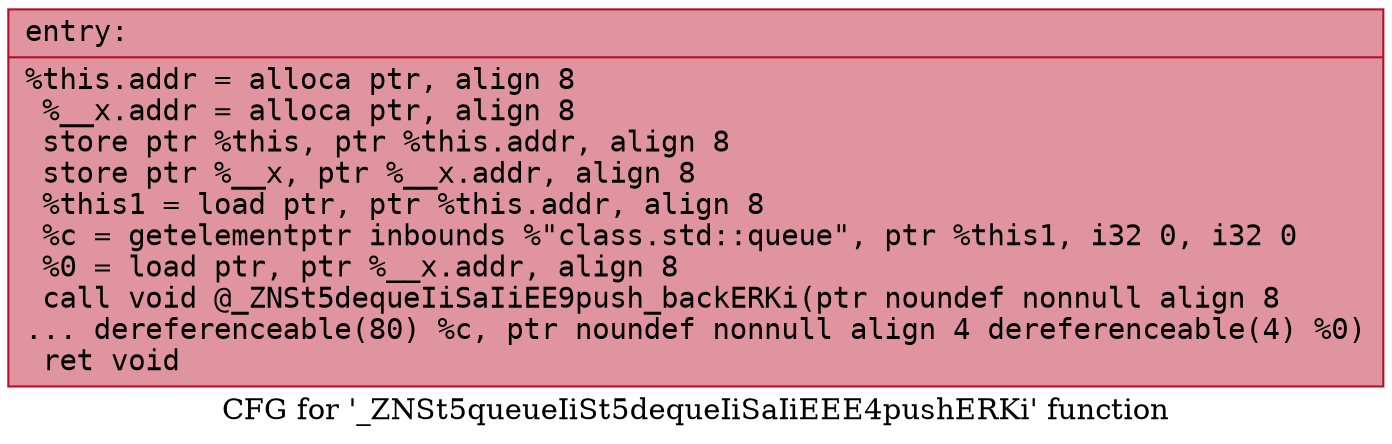 digraph "CFG for '_ZNSt5queueIiSt5dequeIiSaIiEEE4pushERKi' function" {
	label="CFG for '_ZNSt5queueIiSt5dequeIiSaIiEEE4pushERKi' function";

	Node0x5646193c8090 [shape=record,color="#b70d28ff", style=filled, fillcolor="#b70d2870" fontname="Courier",label="{entry:\l|  %this.addr = alloca ptr, align 8\l  %__x.addr = alloca ptr, align 8\l  store ptr %this, ptr %this.addr, align 8\l  store ptr %__x, ptr %__x.addr, align 8\l  %this1 = load ptr, ptr %this.addr, align 8\l  %c = getelementptr inbounds %\"class.std::queue\", ptr %this1, i32 0, i32 0\l  %0 = load ptr, ptr %__x.addr, align 8\l  call void @_ZNSt5dequeIiSaIiEE9push_backERKi(ptr noundef nonnull align 8\l... dereferenceable(80) %c, ptr noundef nonnull align 4 dereferenceable(4) %0)\l  ret void\l}"];
}
